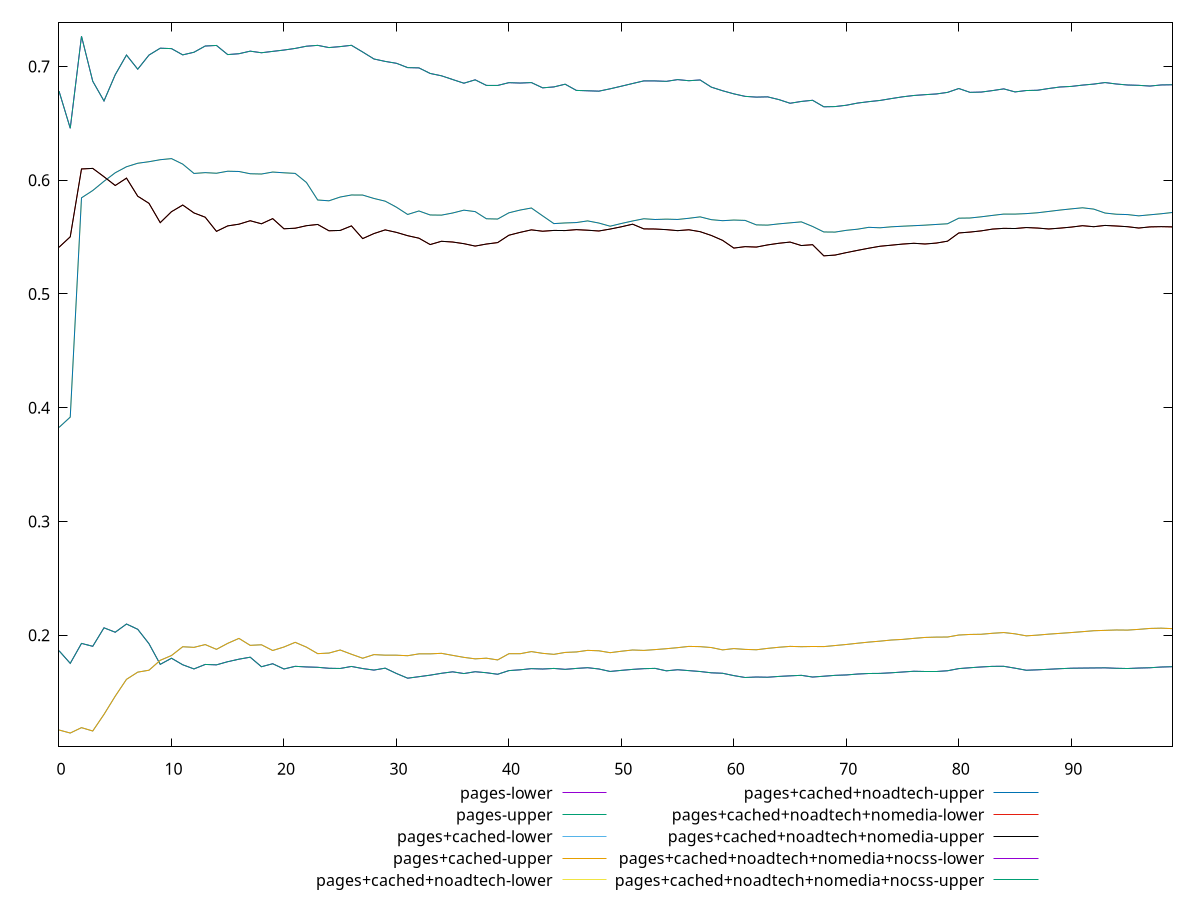 reset

$pagesLower <<EOF
0 0.1863167807424289
1 0.17520415078465518
2 0.19273752447856257
3 0.1901917960372676
4 0.20645869821125098
5 0.20257183498350012
6 0.2097896613931197
7 0.2051533710679942
8 0.1924776771167682
9 0.1743275946877295
10 0.17970648248253038
11 0.1739678607558475
12 0.17030469312298874
13 0.17424610616633632
14 0.17388934551117638
15 0.17666672259953098
16 0.17887551002580432
17 0.18062178209543991
18 0.1722384193384275
19 0.17487339265995422
20 0.17026073665935065
21 0.17259975748118772
22 0.17205461374671183
23 0.1717351818078983
24 0.17087921576310516
25 0.1706986138916885
26 0.1724896387466586
27 0.17062905083899121
28 0.16929252805328138
29 0.17098526730413732
30 0.16630433473174705
31 0.16216375915214248
32 0.16347728523187374
33 0.16482654458867244
34 0.1664671461764322
35 0.16776765650240757
36 0.1662423516052668
37 0.16785301289587579
38 0.16696124896106776
39 0.16561948861504014
40 0.1688371859837589
41 0.16953650931071287
42 0.17056263474452227
43 0.17022379574433083
44 0.1707373325221304
45 0.1699333175554864
46 0.17075612449953734
47 0.17138326405259474
48 0.17026134230000511
49 0.16808427950696309
50 0.16904669776533354
51 0.16990872094884574
52 0.17053471638011683
53 0.17078745043998536
54 0.16863525162187037
55 0.1696022425886415
56 0.16881536823458226
57 0.16803497776802012
58 0.16690344844191055
59 0.1664845597161582
60 0.16442717314250743
61 0.162773472447972
62 0.16319539034244648
63 0.16299996281334975
64 0.16371085294361043
65 0.16423143952177363
66 0.16467903540907824
67 0.16317346176987113
68 0.16389567924159176
69 0.1646596132955679
70 0.16501334776475177
71 0.16581669526931958
72 0.1662920639065727
73 0.16638787826608073
74 0.16691837146621277
75 0.16758757246164854
76 0.16826276403049123
77 0.16840914127907725
78 0.16841013825404905
79 0.16870325214001486
80 0.1705891953807831
81 0.1713575229361265
82 0.17203439392623987
83 0.17258069543205265
84 0.172603128247782
85 0.1709735095553086
86 0.1691367654387059
87 0.16952352791963524
88 0.1700071478681807
89 0.17051505225204475
90 0.17092697413195598
91 0.17105643378864793
92 0.1711644058190706
93 0.17126875482880635
94 0.17087217897995596
95 0.1706687054358112
96 0.171081530410232
97 0.1713474326805988
98 0.17198082744674917
99 0.17227647305977778
EOF

$pagesUpper <<EOF
0 0.1863167807424289
1 0.17520415078465518
2 0.19273752447856257
3 0.1901917960372676
4 0.20645869821125098
5 0.20257183498350012
6 0.2097896613931197
7 0.2051533710679942
8 0.1924776771167682
9 0.1743275946877295
10 0.17970648248253038
11 0.1739678607558475
12 0.17030469312298874
13 0.17424610616633632
14 0.17388934551117638
15 0.17666672259953098
16 0.17887551002580432
17 0.18062178209543991
18 0.1722384193384275
19 0.17487339265995422
20 0.17026073665935065
21 0.17259975748118772
22 0.17205461374671183
23 0.1717351818078983
24 0.17087921576310516
25 0.1706986138916885
26 0.1724896387466586
27 0.17062905083899121
28 0.16929252805328138
29 0.17098526730413732
30 0.16630433473174705
31 0.16216375915214248
32 0.16347728523187374
33 0.16482654458867244
34 0.1664671461764322
35 0.16776765650240757
36 0.1662423516052668
37 0.16785301289587579
38 0.16696124896106776
39 0.16561948861504014
40 0.1688371859837589
41 0.16953650931071287
42 0.17056263474452227
43 0.17022379574433083
44 0.1707373325221304
45 0.1699333175554864
46 0.17075612449953734
47 0.17138326405259474
48 0.17026134230000511
49 0.16808427950696309
50 0.16904669776533354
51 0.16990872094884574
52 0.17053471638011683
53 0.17078745043998536
54 0.16863525162187037
55 0.1696022425886415
56 0.16881536823458226
57 0.16803497776802012
58 0.16690344844191055
59 0.1664845597161582
60 0.16442717314250743
61 0.162773472447972
62 0.16319539034244648
63 0.16299996281334975
64 0.16371085294361043
65 0.16423143952177363
66 0.16467903540907824
67 0.16317346176987113
68 0.16389567924159176
69 0.1646596132955679
70 0.16501334776475177
71 0.16581669526931958
72 0.1662920639065727
73 0.16638787826608073
74 0.16691837146621277
75 0.16758757246164854
76 0.16826276403049123
77 0.16840914127907725
78 0.16841013825404905
79 0.16870325214001486
80 0.1705891953807831
81 0.1713575229361265
82 0.17203439392623987
83 0.17258069543205265
84 0.172603128247782
85 0.1709735095553086
86 0.1691367654387059
87 0.16952352791963524
88 0.1700071478681807
89 0.17051505225204475
90 0.17092697413195598
91 0.17105643378864793
92 0.1711644058190706
93 0.17126875482880635
94 0.17087217897995596
95 0.1706687054358112
96 0.171081530410232
97 0.1713474326805988
98 0.17198082744674917
99 0.17227647305977778
EOF

$pagesCachedLower <<EOF
0 0.11662224443967016
1 0.11394282794613833
2 0.11868369075852538
3 0.11572604251066596
4 0.13032634687823563
5 0.14636775830213922
6 0.16115720044714432
7 0.16748544685033104
8 0.16917938221708625
9 0.1778773921985254
10 0.18209085450566895
11 0.1898219198461491
12 0.18926352955147666
13 0.19171632607639455
14 0.18752642860741583
15 0.1927983243298851
16 0.19715180437717733
17 0.19103557767495458
18 0.1915415266101103
19 0.1865081716252586
20 0.1895775053225814
21 0.19369065499648389
22 0.18946341480184356
23 0.1837496028752789
24 0.1842532112572184
25 0.18695153091482386
26 0.1832131422347231
27 0.17971467195378985
28 0.182904683098724
29 0.18240189797909717
30 0.1823806905686407
31 0.1819270155961805
32 0.18355129353786379
33 0.18356242336473708
34 0.18403060565779095
35 0.1822268270066811
36 0.18047712180852205
37 0.17916893393507016
38 0.17974452948004613
39 0.17822306836974072
40 0.1836826509484498
41 0.1836738348588385
42 0.18555564678010228
43 0.1840116543073763
44 0.1831287820451227
45 0.18481346165051332
46 0.18522985752751692
47 0.18662598625947893
48 0.186247337675479
49 0.18459760974896836
50 0.1858598593422026
51 0.18696023775294957
52 0.1865858381443701
53 0.18730197463822396
54 0.18808804293946998
55 0.18900886447399629
56 0.1901130125812876
57 0.1899022631324275
58 0.18910299622682164
59 0.1870479376942597
60 0.18819558119166713
61 0.1874841559996232
62 0.18716032043089123
63 0.18837215471203672
64 0.1893493346875513
65 0.19013180148554462
66 0.1898435995979018
67 0.19003520914166755
68 0.18993545041845084
69 0.1908770447324413
70 0.1918061053213309
71 0.19289424845780379
72 0.19389899601413702
73 0.1947338572150818
74 0.19572121045139
75 0.19625999420071333
76 0.19718090889883713
77 0.19799356295436443
78 0.19827555591728757
79 0.19834984643182926
80 0.20010967170987712
81 0.2006298303829386
82 0.20078371530129266
83 0.2016514599490729
84 0.20229571445718125
85 0.20116260718293275
86 0.1993908176747055
87 0.20003049985537283
88 0.20089364349381028
89 0.201588493983853
90 0.20229286178380956
91 0.20306197191835976
92 0.20389292747770518
93 0.20420899971130096
94 0.20454484113427612
95 0.20444305359687465
96 0.20509522524201065
97 0.2059132570359526
98 0.2061410176123938
99 0.20573057843694878
EOF

$pagesCachedUpper <<EOF
0 0.11662224443967016
1 0.11394282794613833
2 0.11868369075852538
3 0.11572604251066596
4 0.13032634687823563
5 0.14636775830213922
6 0.16115720044714432
7 0.16748544685033104
8 0.16917938221708625
9 0.1778773921985254
10 0.18209085450566895
11 0.1898219198461491
12 0.18926352955147666
13 0.19171632607639455
14 0.18752642860741583
15 0.1927983243298851
16 0.19715180437717733
17 0.19103557767495458
18 0.1915415266101103
19 0.1865081716252586
20 0.1895775053225814
21 0.19369065499648389
22 0.18946341480184356
23 0.1837496028752789
24 0.1842532112572184
25 0.18695153091482386
26 0.1832131422347231
27 0.17971467195378985
28 0.182904683098724
29 0.18240189797909717
30 0.1823806905686407
31 0.1819270155961805
32 0.18355129353786379
33 0.18356242336473708
34 0.18403060565779095
35 0.1822268270066811
36 0.18047712180852205
37 0.17916893393507016
38 0.17974452948004613
39 0.17822306836974072
40 0.1836826509484498
41 0.1836738348588385
42 0.18555564678010228
43 0.1840116543073763
44 0.1831287820451227
45 0.18481346165051332
46 0.18522985752751692
47 0.18662598625947893
48 0.186247337675479
49 0.18459760974896836
50 0.1858598593422026
51 0.18696023775294957
52 0.1865858381443701
53 0.18730197463822396
54 0.18808804293946998
55 0.18900886447399629
56 0.1901130125812876
57 0.1899022631324275
58 0.18910299622682164
59 0.1870479376942597
60 0.18819558119166713
61 0.1874841559996232
62 0.18716032043089123
63 0.18837215471203672
64 0.1893493346875513
65 0.19013180148554462
66 0.1898435995979018
67 0.19003520914166755
68 0.18993545041845084
69 0.1908770447324413
70 0.1918061053213309
71 0.19289424845780379
72 0.19389899601413702
73 0.1947338572150818
74 0.19572121045139
75 0.19625999420071333
76 0.19718090889883713
77 0.19799356295436443
78 0.19827555591728757
79 0.19834984643182926
80 0.20010967170987712
81 0.2006298303829386
82 0.20078371530129266
83 0.2016514599490729
84 0.20229571445718125
85 0.20116260718293275
86 0.1993908176747055
87 0.20003049985537283
88 0.20089364349381028
89 0.201588493983853
90 0.20229286178380956
91 0.20306197191835976
92 0.20389292747770518
93 0.20420899971130096
94 0.20454484113427612
95 0.20444305359687465
96 0.20509522524201065
97 0.2059132570359526
98 0.2061410176123938
99 0.20573057843694878
EOF

$pagesCachedNoadtechLower <<EOF
0 0.38263654049008755
1 0.3917265596886638
2 0.5844991786349032
3 0.5909369491213351
4 0.5990658582155003
5 0.6065340675335058
6 0.6118296723435284
7 0.6149032080101398
8 0.6162587568632751
9 0.6180155636583041
10 0.6189862101357931
11 0.6141475004131797
12 0.6059466881315998
13 0.6066539447681678
14 0.6061222965190993
15 0.607896158718202
16 0.6076664790545915
17 0.6056778517787116
18 0.6054371989776336
19 0.6071610018367911
20 0.606523476613673
21 0.6059776602435195
22 0.5979918550093641
23 0.5825980622077581
24 0.5818864624229187
25 0.585194751407326
26 0.5870031612960257
27 0.586932261584145
28 0.5839513597299908
29 0.5815783687446394
30 0.5762623122670052
31 0.5698792858341668
32 0.5729495508384185
33 0.5694327023090562
34 0.5692756954881337
35 0.5711586569203653
36 0.5736618827262308
37 0.5723884107647013
38 0.566098284303235
39 0.5658516587661936
40 0.5713397985769934
41 0.5737567979615578
42 0.5755585434445031
43 0.5686470276720721
44 0.5618425984605834
45 0.5624200864931754
46 0.5627624406213192
47 0.5642239826242048
48 0.5623316739536445
49 0.55954783490171
50 0.5619537849853606
51 0.5641515818742193
52 0.5661111070426911
53 0.5654535128700238
54 0.5657699467098231
55 0.5654932779470534
56 0.5665233703258693
57 0.5677722230473162
58 0.565301399202145
59 0.5644061669200662
60 0.5649676221178576
61 0.564658341071891
62 0.5607177378171093
63 0.5604967640990995
64 0.5616093229886338
65 0.5625073652643762
66 0.5633730489244607
67 0.5593388217554368
68 0.5544910697158602
69 0.5543800603234792
70 0.5559371572493759
71 0.556927596425611
72 0.5585739477956998
73 0.5581564968123837
74 0.5590258090673952
75 0.5595393204620696
76 0.5600004186731931
77 0.5604761969794778
78 0.5611064666540321
79 0.5616949479113413
80 0.5666123185742152
81 0.5667734855115578
82 0.567828448306422
83 0.569061710416117
84 0.5702233244002455
85 0.5701963491751051
86 0.570632419321106
87 0.5713717707899837
88 0.5725480553043331
89 0.5737496849707643
90 0.5747933860763486
91 0.5757568611109721
92 0.5745915879991603
93 0.5711336836300068
94 0.5700787245246172
95 0.5697782611508594
96 0.568662678430363
97 0.5695851948092224
98 0.5705007046114552
99 0.5716211915240386
EOF

$pagesCachedNoadtechUpper <<EOF
0 0.38263654049008755
1 0.3917265596886638
2 0.5844991786349032
3 0.5909369491213351
4 0.5990658582155003
5 0.6065340675335058
6 0.6118296723435284
7 0.6149032080101398
8 0.6162587568632751
9 0.6180155636583041
10 0.6189862101357931
11 0.6141475004131797
12 0.6059466881315998
13 0.6066539447681678
14 0.6061222965190993
15 0.607896158718202
16 0.6076664790545915
17 0.6056778517787116
18 0.6054371989776336
19 0.6071610018367911
20 0.606523476613673
21 0.6059776602435195
22 0.5979918550093641
23 0.5825980622077581
24 0.5818864624229187
25 0.585194751407326
26 0.5870031612960257
27 0.586932261584145
28 0.5839513597299908
29 0.5815783687446394
30 0.5762623122670052
31 0.5698792858341668
32 0.5729495508384185
33 0.5694327023090562
34 0.5692756954881337
35 0.5711586569203653
36 0.5736618827262308
37 0.5723884107647013
38 0.566098284303235
39 0.5658516587661936
40 0.5713397985769934
41 0.5737567979615578
42 0.5755585434445031
43 0.5686470276720721
44 0.5618425984605834
45 0.5624200864931754
46 0.5627624406213192
47 0.5642239826242048
48 0.5623316739536445
49 0.55954783490171
50 0.5619537849853606
51 0.5641515818742193
52 0.5661111070426911
53 0.5654535128700238
54 0.5657699467098231
55 0.5654932779470534
56 0.5665233703258693
57 0.5677722230473162
58 0.565301399202145
59 0.5644061669200662
60 0.5649676221178576
61 0.564658341071891
62 0.5607177378171093
63 0.5604967640990995
64 0.5616093229886338
65 0.5625073652643762
66 0.5633730489244607
67 0.5593388217554368
68 0.5544910697158602
69 0.5543800603234792
70 0.5559371572493759
71 0.556927596425611
72 0.5585739477956998
73 0.5581564968123837
74 0.5590258090673952
75 0.5595393204620696
76 0.5600004186731931
77 0.5604761969794778
78 0.5611064666540321
79 0.5616949479113413
80 0.5666123185742152
81 0.5667734855115578
82 0.567828448306422
83 0.569061710416117
84 0.5702233244002455
85 0.5701963491751051
86 0.570632419321106
87 0.5713717707899837
88 0.5725480553043331
89 0.5737496849707643
90 0.5747933860763486
91 0.5757568611109721
92 0.5745915879991603
93 0.5711336836300068
94 0.5700787245246172
95 0.5697782611508594
96 0.568662678430363
97 0.5695851948092224
98 0.5705007046114552
99 0.5716211915240386
EOF

$pagesCachedNoadtechNomediaLower <<EOF
0 0.5410394605919859
1 0.5502275699125082
2 0.6098863589439079
3 0.6103859135600399
4 0.6030351730163859
5 0.5953422836978334
6 0.6018379837185461
7 0.5859167523590607
8 0.5796497324914531
9 0.562677906335115
10 0.5723198738200713
11 0.5781718133414941
12 0.5712177194927526
13 0.5674580636518072
14 0.55502630800768
15 0.5598298419951144
16 0.5613305557638277
17 0.564362148345265
18 0.5616793583616706
19 0.5662241182979112
20 0.5572932512748684
21 0.5577831878131239
22 0.5600023347136972
23 0.5610925536548781
24 0.5555298711971817
25 0.5558287879013416
26 0.5598224276099936
27 0.5486667223938149
28 0.5530830264431563
29 0.5563185512139224
30 0.5541288018111867
31 0.5512126966845775
32 0.5490253011223067
33 0.5434167602061363
34 0.5462923414370149
35 0.5456436177165934
36 0.5441882463379554
37 0.5420800667693182
38 0.5438733029245404
39 0.5451441577402107
40 0.5516209942408633
41 0.5541486022650097
42 0.5563435055352657
43 0.5551361075060403
44 0.555840587608176
45 0.5557229350029618
46 0.5565344821127056
47 0.5560207741775243
48 0.5553456429235715
49 0.5570406375857908
50 0.5590424809966067
51 0.5613310603299714
52 0.5571946490037448
53 0.5570875535957956
54 0.5565314989457114
55 0.55564834060476
56 0.5564169964130812
57 0.5547506952610335
58 0.551406764164389
59 0.5471082259592194
60 0.5403191011468438
61 0.5415814988602077
62 0.5412071155470527
63 0.5431019760157321
64 0.5445495355251285
65 0.5455988025278898
66 0.5425522616921268
67 0.5433037347764594
68 0.5335019106471625
69 0.5341726827653597
70 0.5363418789853742
71 0.5383207885240865
72 0.5402115790512838
73 0.5419385601239728
74 0.5428729107992386
75 0.5438454701228711
76 0.5445332931684503
77 0.543914993934492
78 0.5447195944977989
79 0.5463954492089768
80 0.5536156231222146
81 0.5543921057365032
82 0.5554629850719874
83 0.5570258519483944
84 0.5576753672551095
85 0.5575097500207684
86 0.558379193549363
87 0.5579239906813704
88 0.5571217271926909
89 0.5578587346977217
90 0.5587714900661491
91 0.5600036667798765
92 0.5591145450928833
93 0.5602404156843919
94 0.5597358165796887
95 0.5591242708634525
96 0.5579451531639854
97 0.5589546225167636
98 0.5591625618944707
99 0.5589502678271118
EOF

$pagesCachedNoadtechNomediaUpper <<EOF
0 0.5410394605919859
1 0.5502275699125082
2 0.6098863589439079
3 0.6103859135600399
4 0.6030351730163859
5 0.5953422836978334
6 0.6018379837185461
7 0.5859167523590607
8 0.5796497324914531
9 0.562677906335115
10 0.5723198738200713
11 0.5781718133414941
12 0.5712177194927526
13 0.5674580636518072
14 0.55502630800768
15 0.5598298419951144
16 0.5613305557638277
17 0.564362148345265
18 0.5616793583616706
19 0.5662241182979112
20 0.5572932512748684
21 0.5577831878131239
22 0.5600023347136972
23 0.5610925536548781
24 0.5555298711971817
25 0.5558287879013416
26 0.5598224276099936
27 0.5486667223938149
28 0.5530830264431563
29 0.5563185512139224
30 0.5541288018111867
31 0.5512126966845775
32 0.5490253011223067
33 0.5434167602061363
34 0.5462923414370149
35 0.5456436177165934
36 0.5441882463379554
37 0.5420800667693182
38 0.5438733029245404
39 0.5451441577402107
40 0.5516209942408633
41 0.5541486022650097
42 0.5563435055352657
43 0.5551361075060403
44 0.555840587608176
45 0.5557229350029618
46 0.5565344821127056
47 0.5560207741775243
48 0.5553456429235715
49 0.5570406375857908
50 0.5590424809966067
51 0.5613310603299714
52 0.5571946490037448
53 0.5570875535957956
54 0.5565314989457114
55 0.55564834060476
56 0.5564169964130812
57 0.5547506952610335
58 0.551406764164389
59 0.5471082259592194
60 0.5403191011468438
61 0.5415814988602077
62 0.5412071155470527
63 0.5431019760157321
64 0.5445495355251285
65 0.5455988025278898
66 0.5425522616921268
67 0.5433037347764594
68 0.5335019106471625
69 0.5341726827653597
70 0.5363418789853742
71 0.5383207885240865
72 0.5402115790512838
73 0.5419385601239728
74 0.5428729107992386
75 0.5438454701228711
76 0.5445332931684503
77 0.543914993934492
78 0.5447195944977989
79 0.5463954492089768
80 0.5536156231222146
81 0.5543921057365032
82 0.5554629850719874
83 0.5570258519483944
84 0.5576753672551095
85 0.5575097500207684
86 0.558379193549363
87 0.5579239906813704
88 0.5571217271926909
89 0.5578587346977217
90 0.5587714900661491
91 0.5600036667798765
92 0.5591145450928833
93 0.5602404156843919
94 0.5597358165796887
95 0.5591242708634525
96 0.5579451531639854
97 0.5589546225167636
98 0.5591625618944707
99 0.5589502678271118
EOF

$pagesCachedNoadtechNomediaNocssLower <<EOF
0 0.6783695386044218
1 0.6456431019188066
2 0.7265814399178924
3 0.687016916122802
4 0.6696800483760754
5 0.6927484405578953
6 0.7100364288912491
7 0.6976031451516811
8 0.7100121747169037
9 0.7160564169220124
10 0.7157010612921868
11 0.7101874928278721
12 0.7124974240623068
13 0.7179729920185438
14 0.7184770276936633
15 0.7104391389288905
16 0.7112081268006613
17 0.7134650048383462
18 0.7120565720348894
19 0.7132695418692375
20 0.7144363915367259
21 0.7158635840432994
22 0.7178069494583831
23 0.7185608841524964
24 0.7166016162472327
25 0.7174688838742285
26 0.7185988940982893
27 0.7127180201925053
28 0.7065787251941137
29 0.7044532971636599
30 0.7027922296964005
31 0.6989871710672144
32 0.6987490095428105
33 0.6938534848525811
34 0.691806445816618
35 0.6885120770434696
36 0.685284265533473
37 0.6882519903389457
38 0.6833537135182639
39 0.6833019537150207
40 0.6857626730217706
41 0.68541563156898
42 0.685836001870994
43 0.6812086465700012
44 0.6820143360383505
45 0.6844071572299008
46 0.6789513858675038
47 0.6786190964502707
48 0.6782877351534289
49 0.6803509477863372
50 0.6826530973491314
51 0.6850200160564328
52 0.6873285348932966
53 0.6872851384267961
54 0.6869058971184899
55 0.6884373609043073
56 0.687464560180885
57 0.688130172688419
58 0.6818143550708178
59 0.6786566373691441
60 0.6759232686876558
61 0.6737153316800135
62 0.6730552672409955
63 0.6732833504834361
64 0.6708901136118198
65 0.6676476103503546
66 0.6692464635921926
67 0.6702773416748132
68 0.6645447651917664
69 0.6647372758938204
70 0.6659077263646929
71 0.6678210962489783
72 0.6690707344567094
73 0.6701270859542122
74 0.6717653600765139
75 0.6733161346022294
76 0.6744839116259002
77 0.6752003057618235
78 0.6758221673938384
79 0.6772111636114718
80 0.6806141744365055
81 0.6772364191898697
82 0.6774911147741416
83 0.678791123703229
84 0.6803004320195462
85 0.677623395578138
86 0.6788371896191129
87 0.6790908125473368
88 0.6806224651601767
89 0.6819499409497641
90 0.6824586452189957
91 0.6836084644178181
92 0.6845021891634384
93 0.685853906364417
94 0.6845903121202331
95 0.6837109277457915
96 0.6834033609027783
97 0.6827741013752877
98 0.6837562768833283
99 0.6839268418744339
EOF

$pagesCachedNoadtechNomediaNocssUpper <<EOF
0 0.6783695386044218
1 0.6456431019188066
2 0.7265814399178924
3 0.687016916122802
4 0.6696800483760754
5 0.6927484405578953
6 0.7100364288912491
7 0.6976031451516811
8 0.7100121747169037
9 0.7160564169220124
10 0.7157010612921868
11 0.7101874928278721
12 0.7124974240623068
13 0.7179729920185438
14 0.7184770276936633
15 0.7104391389288905
16 0.7112081268006613
17 0.7134650048383462
18 0.7120565720348894
19 0.7132695418692375
20 0.7144363915367259
21 0.7158635840432994
22 0.7178069494583831
23 0.7185608841524964
24 0.7166016162472327
25 0.7174688838742285
26 0.7185988940982893
27 0.7127180201925053
28 0.7065787251941137
29 0.7044532971636599
30 0.7027922296964005
31 0.6989871710672144
32 0.6987490095428105
33 0.6938534848525811
34 0.691806445816618
35 0.6885120770434696
36 0.685284265533473
37 0.6882519903389457
38 0.6833537135182639
39 0.6833019537150207
40 0.6857626730217706
41 0.68541563156898
42 0.685836001870994
43 0.6812086465700012
44 0.6820143360383505
45 0.6844071572299008
46 0.6789513858675038
47 0.6786190964502707
48 0.6782877351534289
49 0.6803509477863372
50 0.6826530973491314
51 0.6850200160564328
52 0.6873285348932966
53 0.6872851384267961
54 0.6869058971184899
55 0.6884373609043073
56 0.687464560180885
57 0.688130172688419
58 0.6818143550708178
59 0.6786566373691441
60 0.6759232686876558
61 0.6737153316800135
62 0.6730552672409955
63 0.6732833504834361
64 0.6708901136118198
65 0.6676476103503546
66 0.6692464635921926
67 0.6702773416748132
68 0.6645447651917664
69 0.6647372758938204
70 0.6659077263646929
71 0.6678210962489783
72 0.6690707344567094
73 0.6701270859542122
74 0.6717653600765139
75 0.6733161346022294
76 0.6744839116259002
77 0.6752003057618235
78 0.6758221673938384
79 0.6772111636114718
80 0.6806141744365055
81 0.6772364191898697
82 0.6774911147741416
83 0.678791123703229
84 0.6803004320195462
85 0.677623395578138
86 0.6788371896191129
87 0.6790908125473368
88 0.6806224651601767
89 0.6819499409497641
90 0.6824586452189957
91 0.6836084644178181
92 0.6845021891634384
93 0.685853906364417
94 0.6845903121202331
95 0.6837109277457915
96 0.6834033609027783
97 0.6827741013752877
98 0.6837562768833283
99 0.6839268418744339
EOF

set key outside below
set xrange [0:99]
set yrange [0.10169005570670325:0.7388342121573275]
set trange [0.10169005570670325:0.7388342121573275]
set terminal svg size 640, 680 enhanced background rgb 'white'
set output "report_00013_2021-02-09T12-04-24.940Z/meta/scoreEstimate/comparison/all_estimates.svg"

plot $pagesLower title "pages-lower" with line, \
     $pagesUpper title "pages-upper" with line, \
     $pagesCachedLower title "pages+cached-lower" with line, \
     $pagesCachedUpper title "pages+cached-upper" with line, \
     $pagesCachedNoadtechLower title "pages+cached+noadtech-lower" with line, \
     $pagesCachedNoadtechUpper title "pages+cached+noadtech-upper" with line, \
     $pagesCachedNoadtechNomediaLower title "pages+cached+noadtech+nomedia-lower" with line, \
     $pagesCachedNoadtechNomediaUpper title "pages+cached+noadtech+nomedia-upper" with line, \
     $pagesCachedNoadtechNomediaNocssLower title "pages+cached+noadtech+nomedia+nocss-lower" with line, \
     $pagesCachedNoadtechNomediaNocssUpper title "pages+cached+noadtech+nomedia+nocss-upper" with line

reset
